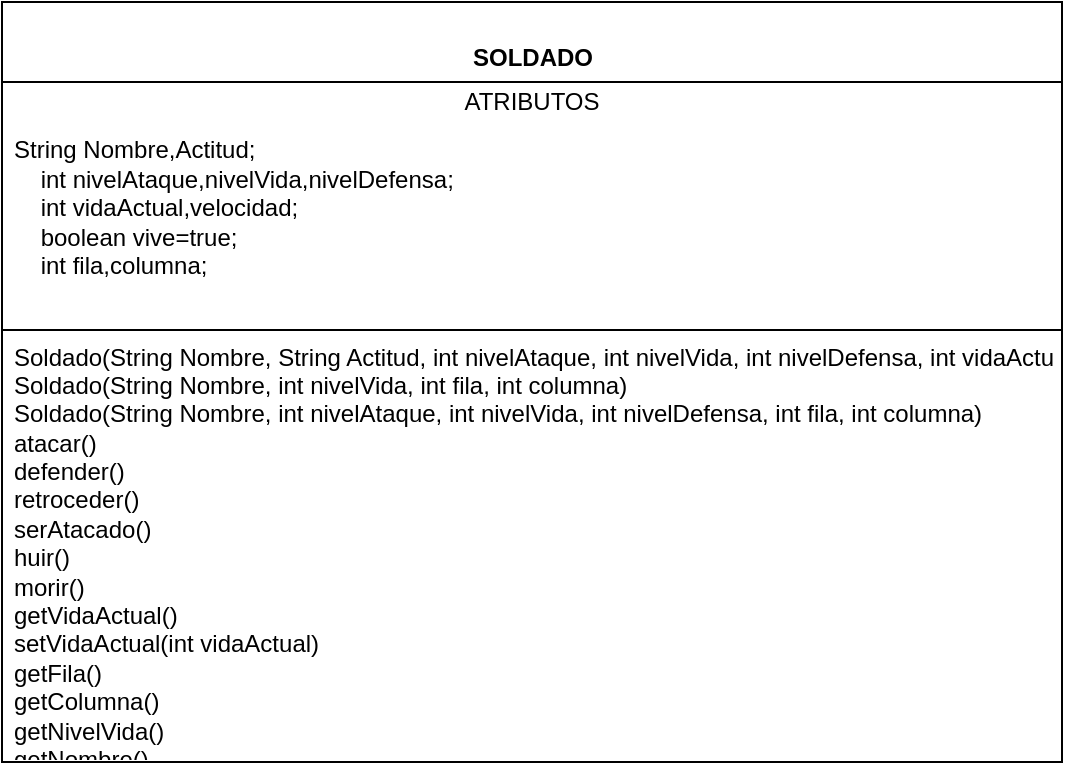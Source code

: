 <mxfile>
    <diagram id="bhTtGeC0yYIENmySu_nf" name="Página-1">
        <mxGraphModel dx="1177" dy="780" grid="1" gridSize="10" guides="1" tooltips="1" connect="1" arrows="1" fold="1" page="1" pageScale="1" pageWidth="827" pageHeight="1169" math="0" shadow="0">
            <root>
                <mxCell id="0"/>
                <mxCell id="1" parent="0"/>
                <mxCell id="6" value="&lt;b&gt;&lt;br&gt;SOLDADO&lt;/b&gt;" style="swimlane;fontStyle=0;align=center;verticalAlign=top;childLayout=stackLayout;horizontal=1;startSize=40;horizontalStack=0;resizeParent=1;resizeParentMax=0;resizeLast=0;collapsible=0;marginBottom=0;html=1;" vertex="1" parent="1">
                    <mxGeometry x="30" y="30" width="530" height="380" as="geometry"/>
                </mxCell>
                <mxCell id="7" value="ATRIBUTOS" style="text;html=1;strokeColor=none;fillColor=none;align=center;verticalAlign=middle;spacingLeft=4;spacingRight=4;overflow=hidden;rotatable=0;points=[[0,0.5],[1,0.5]];portConstraint=eastwest;" vertex="1" parent="6">
                    <mxGeometry y="40" width="530" height="20" as="geometry"/>
                </mxCell>
                <mxCell id="10" value="&lt;div&gt;String Nombre,Actitud;&lt;/div&gt;&lt;div&gt;&amp;nbsp; &amp;nbsp; int nivelAtaque,nivelVida,nivelDefensa;&lt;/div&gt;&lt;div&gt;&amp;nbsp; &amp;nbsp; int vidaActual,velocidad;&lt;/div&gt;&lt;div&gt;&amp;nbsp; &amp;nbsp; boolean vive=true;&lt;/div&gt;&lt;div&gt;&amp;nbsp; &amp;nbsp; int fila,columna;&lt;/div&gt;&lt;div&gt;&lt;br&gt;&lt;/div&gt;" style="text;html=1;strokeColor=none;fillColor=none;align=left;verticalAlign=middle;spacingLeft=4;spacingRight=4;overflow=hidden;rotatable=0;points=[[0,0.5],[1,0.5]];portConstraint=eastwest;" vertex="1" parent="6">
                    <mxGeometry y="60" width="530" height="100" as="geometry"/>
                </mxCell>
                <mxCell id="11" value="" style="line;strokeWidth=1;fillColor=none;align=left;verticalAlign=middle;spacingTop=-1;spacingLeft=3;spacingRight=3;rotatable=0;labelPosition=right;points=[];portConstraint=eastwest;" vertex="1" parent="6">
                    <mxGeometry y="160" width="530" height="8" as="geometry"/>
                </mxCell>
                <mxCell id="13" value="&lt;div&gt;Soldado(String Nombre, String Actitud, int nivelAtaque, int nivelVida, int nivelDefensa, int vidaActual, int velocidad, int fila, int columna)&lt;/div&gt;&lt;div&gt;Soldado(String Nombre, int nivelVida, int fila, int columna)&lt;/div&gt;&lt;div&gt;Soldado(String Nombre, int nivelAtaque, int nivelVida, int nivelDefensa, int fila, int columna)&lt;/div&gt;&lt;div&gt;atacar()&lt;/div&gt;&lt;div&gt;defender()&lt;/div&gt;&lt;div&gt;retroceder()&lt;/div&gt;&lt;div&gt;serAtacado()&lt;/div&gt;&lt;div&gt;huir()&lt;/div&gt;&lt;div&gt;morir()&lt;/div&gt;&lt;div&gt;getVidaActual()&lt;/div&gt;&lt;div&gt;setVidaActual(int vidaActual)&lt;/div&gt;&lt;div&gt;getFila()&amp;nbsp;&lt;/div&gt;&lt;div&gt;getColumna()&lt;/div&gt;&lt;div&gt;getNivelVida()&lt;/div&gt;&lt;div&gt;getNombre()&lt;/div&gt;&lt;div&gt;String toString()&amp;nbsp;&lt;/div&gt;" style="text;html=1;strokeColor=none;fillColor=none;align=left;verticalAlign=middle;spacingLeft=4;spacingRight=4;overflow=hidden;rotatable=0;points=[[0,0.5],[1,0.5]];portConstraint=eastwest;" vertex="1" parent="6">
                    <mxGeometry y="168" width="530" height="212" as="geometry"/>
                </mxCell>
            </root>
        </mxGraphModel>
    </diagram>
</mxfile>